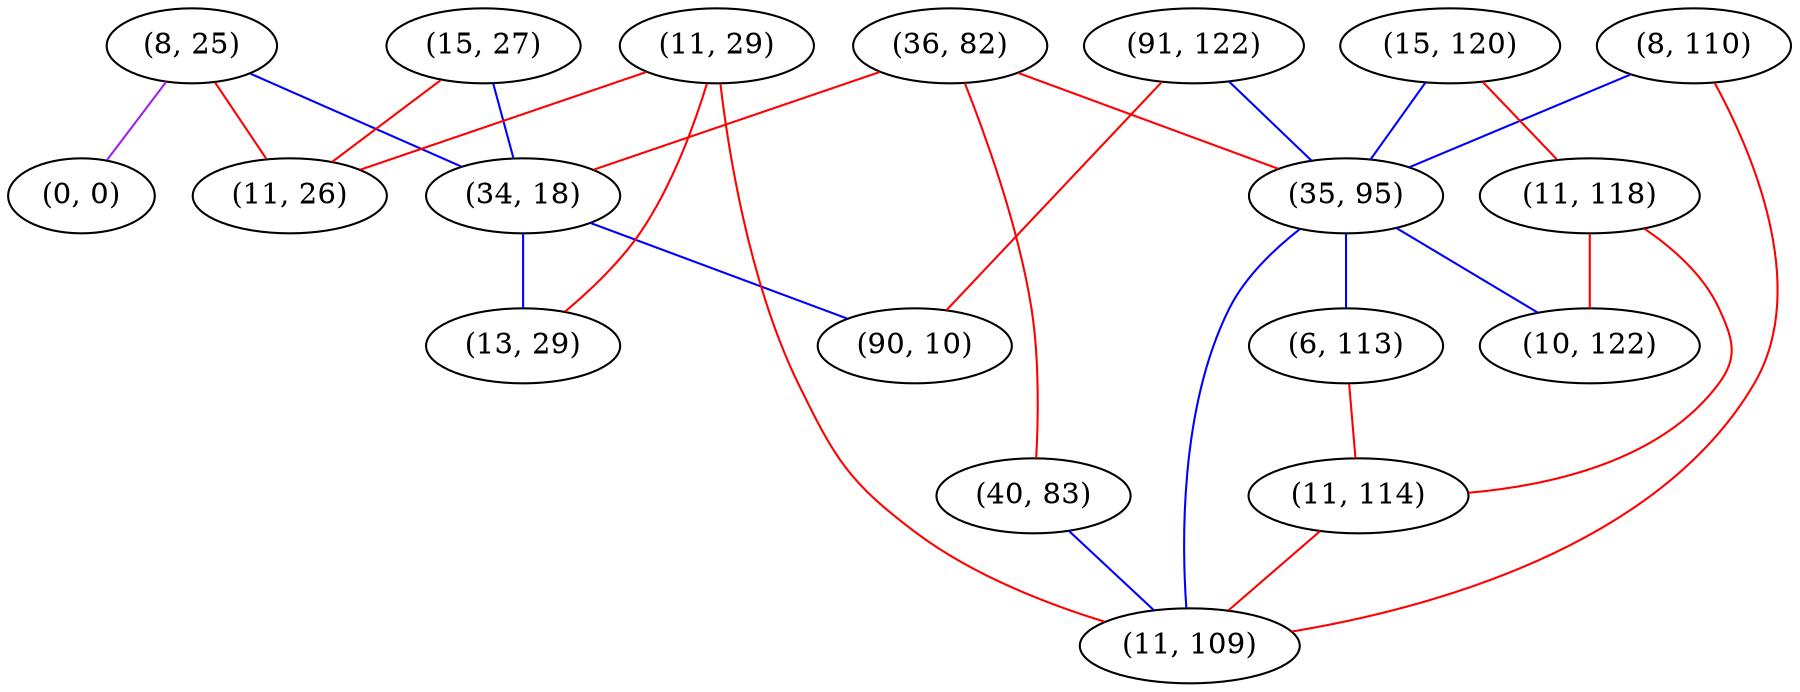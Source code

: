 graph "" {
"(8, 25)";
"(8, 110)";
"(91, 122)";
"(0, 0)";
"(15, 120)";
"(15, 27)";
"(36, 82)";
"(34, 18)";
"(40, 83)";
"(11, 118)";
"(11, 29)";
"(90, 10)";
"(35, 95)";
"(11, 26)";
"(13, 29)";
"(10, 122)";
"(6, 113)";
"(11, 114)";
"(11, 109)";
"(8, 25)" -- "(11, 26)"  [color=red, key=0, weight=1];
"(8, 25)" -- "(0, 0)"  [color=purple, key=0, weight=4];
"(8, 25)" -- "(34, 18)"  [color=blue, key=0, weight=3];
"(8, 110)" -- "(35, 95)"  [color=blue, key=0, weight=3];
"(8, 110)" -- "(11, 109)"  [color=red, key=0, weight=1];
"(91, 122)" -- "(35, 95)"  [color=blue, key=0, weight=3];
"(91, 122)" -- "(90, 10)"  [color=red, key=0, weight=1];
"(15, 120)" -- "(35, 95)"  [color=blue, key=0, weight=3];
"(15, 120)" -- "(11, 118)"  [color=red, key=0, weight=1];
"(15, 27)" -- "(11, 26)"  [color=red, key=0, weight=1];
"(15, 27)" -- "(34, 18)"  [color=blue, key=0, weight=3];
"(36, 82)" -- "(35, 95)"  [color=red, key=0, weight=1];
"(36, 82)" -- "(40, 83)"  [color=red, key=0, weight=1];
"(36, 82)" -- "(34, 18)"  [color=red, key=0, weight=1];
"(34, 18)" -- "(90, 10)"  [color=blue, key=0, weight=3];
"(34, 18)" -- "(13, 29)"  [color=blue, key=0, weight=3];
"(40, 83)" -- "(11, 109)"  [color=blue, key=0, weight=3];
"(11, 118)" -- "(11, 114)"  [color=red, key=0, weight=1];
"(11, 118)" -- "(10, 122)"  [color=red, key=0, weight=1];
"(11, 29)" -- "(11, 26)"  [color=red, key=0, weight=1];
"(11, 29)" -- "(13, 29)"  [color=red, key=0, weight=1];
"(11, 29)" -- "(11, 109)"  [color=red, key=0, weight=1];
"(35, 95)" -- "(10, 122)"  [color=blue, key=0, weight=3];
"(35, 95)" -- "(6, 113)"  [color=blue, key=0, weight=3];
"(35, 95)" -- "(11, 109)"  [color=blue, key=0, weight=3];
"(6, 113)" -- "(11, 114)"  [color=red, key=0, weight=1];
"(11, 114)" -- "(11, 109)"  [color=red, key=0, weight=1];
}
